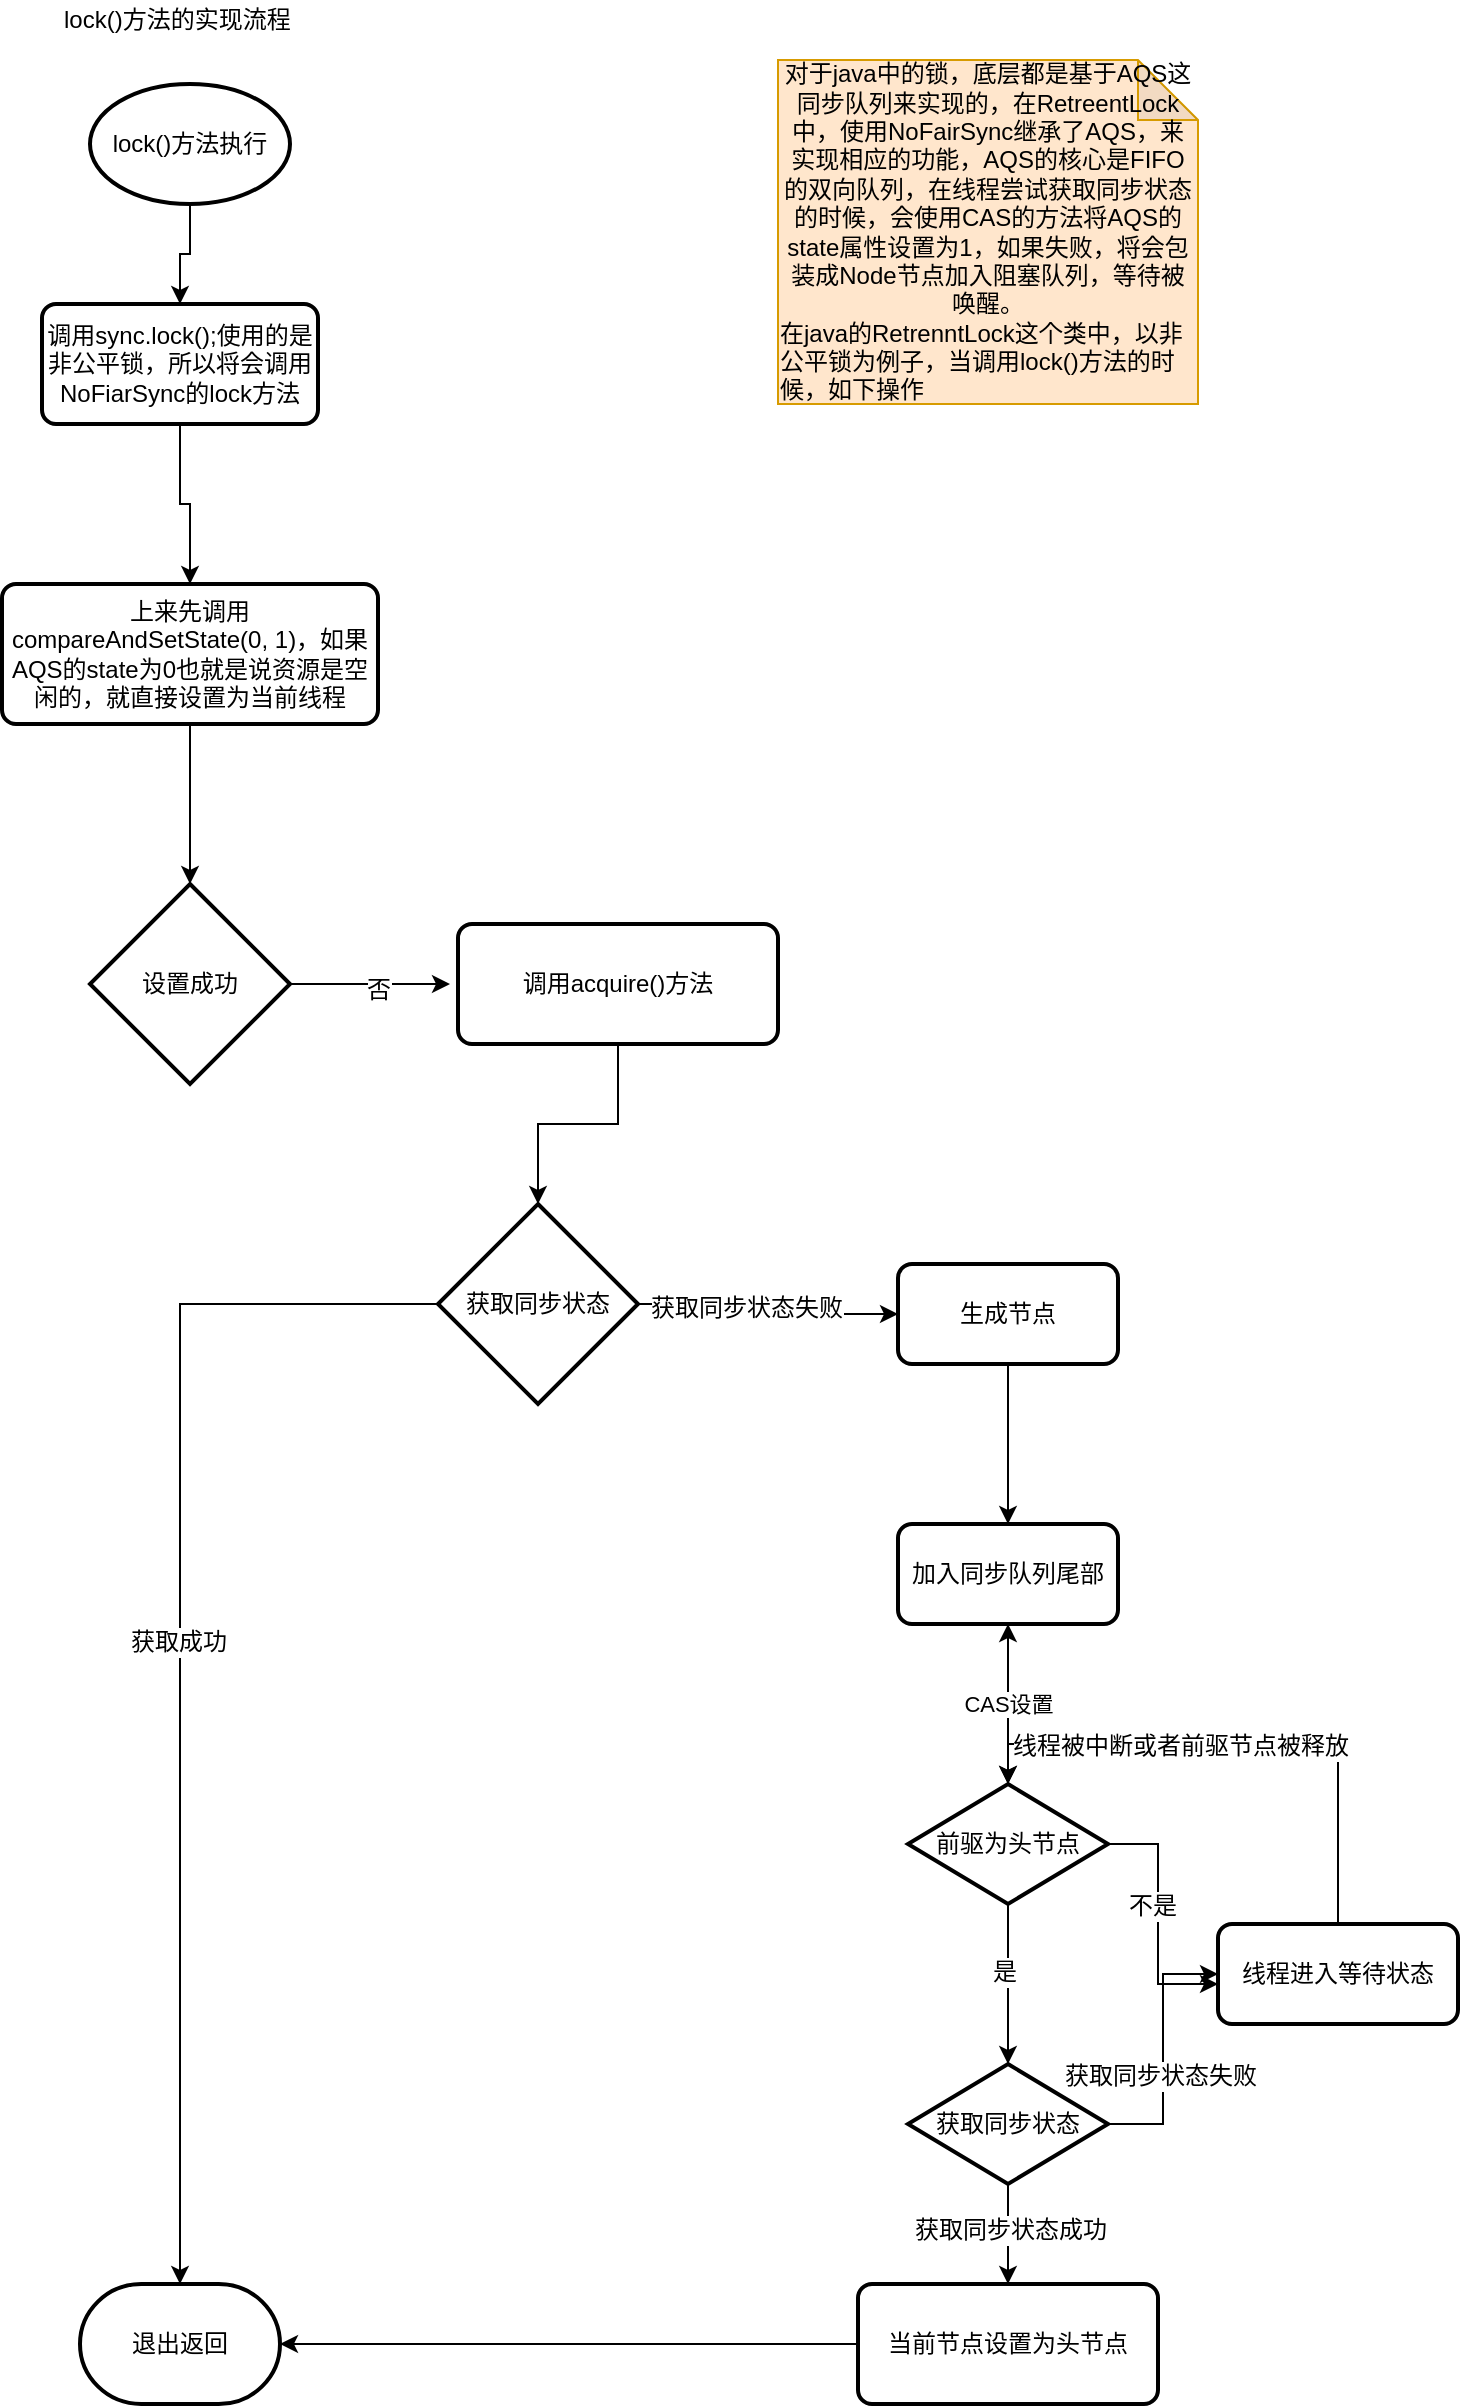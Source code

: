 <mxfile version="10.7.7" type="device"><diagram id="Z48nbZ9vnpoNbGAkyoAM" name="Page-1"><mxGraphModel dx="1078" dy="816" grid="1" gridSize="10" guides="1" tooltips="1" connect="1" arrows="1" fold="1" page="1" pageScale="1" pageWidth="1169" pageHeight="827" math="0" shadow="0"><root><mxCell id="0"/><mxCell id="1" parent="0"/><mxCell id="Hk-SdTTqtEbF0xCdnsPx-1" value="lock()方法的实现流程&lt;br&gt;&lt;br&gt;" style="text;html=1;resizable=0;points=[];autosize=1;align=left;verticalAlign=top;spacingTop=-4;" vertex="1" parent="1"><mxGeometry x="231" y="98" width="130" height="30" as="geometry"/></mxCell><mxCell id="Hk-SdTTqtEbF0xCdnsPx-2" value="对于java中的锁，底层都是基于AQS这同步队列来实现的，在RetreentLock中，使用NoFairSync继承了AQS，来实现相应的功能，AQS的核心是FIFO的双向队列，在线程尝试获取同步状态的时候，会使用CAS的方法将AQS的state属性设置为1，如果失败，将会包装成Node节点加入阻塞队列，等待被唤醒。&lt;br&gt;&lt;div style=&quot;text-align: left&quot;&gt;在java的RetrenntLock这个类中，以非公平锁为例子，当调用lock()方法的时候，如下操作&lt;/div&gt;" style="shape=note;whiteSpace=wrap;html=1;backgroundOutline=1;darkOpacity=0.05;fillColor=#ffe6cc;strokeColor=#d79b00;" vertex="1" parent="1"><mxGeometry x="590" y="128" width="210" height="172" as="geometry"/></mxCell><mxCell id="Hk-SdTTqtEbF0xCdnsPx-5" value="" style="edgeStyle=orthogonalEdgeStyle;rounded=0;orthogonalLoop=1;jettySize=auto;html=1;" edge="1" parent="1" source="Hk-SdTTqtEbF0xCdnsPx-3" target="Hk-SdTTqtEbF0xCdnsPx-4"><mxGeometry relative="1" as="geometry"/></mxCell><mxCell id="Hk-SdTTqtEbF0xCdnsPx-3" value="lock()方法执行" style="strokeWidth=2;html=1;shape=mxgraph.flowchart.start_1;whiteSpace=wrap;" vertex="1" parent="1"><mxGeometry x="246" y="140" width="100" height="60" as="geometry"/></mxCell><mxCell id="Hk-SdTTqtEbF0xCdnsPx-7" value="" style="edgeStyle=orthogonalEdgeStyle;rounded=0;orthogonalLoop=1;jettySize=auto;html=1;" edge="1" parent="1" source="Hk-SdTTqtEbF0xCdnsPx-4" target="Hk-SdTTqtEbF0xCdnsPx-6"><mxGeometry relative="1" as="geometry"/></mxCell><mxCell id="Hk-SdTTqtEbF0xCdnsPx-4" value="调用sync.lock();使用的是非公平锁，所以将会调用NoFiarSync的lock方法" style="rounded=1;whiteSpace=wrap;html=1;absoluteArcSize=1;arcSize=14;strokeWidth=2;" vertex="1" parent="1"><mxGeometry x="222" y="250" width="138" height="60" as="geometry"/></mxCell><mxCell id="Hk-SdTTqtEbF0xCdnsPx-9" value="" style="edgeStyle=orthogonalEdgeStyle;rounded=0;orthogonalLoop=1;jettySize=auto;html=1;" edge="1" parent="1" source="Hk-SdTTqtEbF0xCdnsPx-6"><mxGeometry relative="1" as="geometry"><mxPoint x="296" y="540" as="targetPoint"/></mxGeometry></mxCell><mxCell id="Hk-SdTTqtEbF0xCdnsPx-6" value="上来先调用&lt;span&gt;compareAndSetState&lt;/span&gt;&lt;span&gt;(&lt;/span&gt;&lt;span&gt;0&lt;/span&gt;&lt;span&gt;, &lt;/span&gt;&lt;span&gt;1&lt;/span&gt;&lt;span&gt;)，如果AQS的state为0也就是说资源是空闲的，就直接设置为当前线程&lt;/span&gt;" style="rounded=1;whiteSpace=wrap;html=1;absoluteArcSize=1;arcSize=14;strokeWidth=2;" vertex="1" parent="1"><mxGeometry x="202" y="390" width="188" height="70" as="geometry"/></mxCell><mxCell id="Hk-SdTTqtEbF0xCdnsPx-12" value="" style="edgeStyle=orthogonalEdgeStyle;rounded=0;orthogonalLoop=1;jettySize=auto;html=1;" edge="1" parent="1" source="Hk-SdTTqtEbF0xCdnsPx-10"><mxGeometry relative="1" as="geometry"><mxPoint x="426" y="590" as="targetPoint"/></mxGeometry></mxCell><mxCell id="Hk-SdTTqtEbF0xCdnsPx-13" value="否" style="text;html=1;resizable=0;points=[];align=center;verticalAlign=middle;labelBackgroundColor=#ffffff;" vertex="1" connectable="0" parent="Hk-SdTTqtEbF0xCdnsPx-12"><mxGeometry x="0.1" y="-2" relative="1" as="geometry"><mxPoint as="offset"/></mxGeometry></mxCell><mxCell id="Hk-SdTTqtEbF0xCdnsPx-10" value="设置成功" style="strokeWidth=2;html=1;shape=mxgraph.flowchart.decision;whiteSpace=wrap;" vertex="1" parent="1"><mxGeometry x="246" y="540" width="100" height="100" as="geometry"/></mxCell><mxCell id="Hk-SdTTqtEbF0xCdnsPx-16" value="" style="edgeStyle=orthogonalEdgeStyle;rounded=0;orthogonalLoop=1;jettySize=auto;html=1;entryX=0.5;entryY=0;entryDx=0;entryDy=0;entryPerimeter=0;" edge="1" parent="1" source="Hk-SdTTqtEbF0xCdnsPx-14" target="Hk-SdTTqtEbF0xCdnsPx-17"><mxGeometry relative="1" as="geometry"><mxPoint x="510" y="700" as="targetPoint"/></mxGeometry></mxCell><mxCell id="Hk-SdTTqtEbF0xCdnsPx-14" value="调用acquire()方法" style="rounded=1;whiteSpace=wrap;html=1;absoluteArcSize=1;arcSize=14;strokeWidth=2;" vertex="1" parent="1"><mxGeometry x="430" y="560" width="160" height="60" as="geometry"/></mxCell><mxCell id="Hk-SdTTqtEbF0xCdnsPx-37" value="" style="edgeStyle=orthogonalEdgeStyle;rounded=0;orthogonalLoop=1;jettySize=auto;html=1;entryX=0;entryY=0.5;entryDx=0;entryDy=0;" edge="1" parent="1" source="Hk-SdTTqtEbF0xCdnsPx-17" target="Hk-SdTTqtEbF0xCdnsPx-18"><mxGeometry relative="1" as="geometry"><mxPoint x="640" y="750" as="targetPoint"/></mxGeometry></mxCell><mxCell id="Hk-SdTTqtEbF0xCdnsPx-38" value="获取同步状态失败" style="text;html=1;resizable=0;points=[];align=center;verticalAlign=middle;labelBackgroundColor=#ffffff;" vertex="1" connectable="0" parent="Hk-SdTTqtEbF0xCdnsPx-37"><mxGeometry x="-0.011" y="-11" relative="1" as="geometry"><mxPoint as="offset"/></mxGeometry></mxCell><mxCell id="Hk-SdTTqtEbF0xCdnsPx-39" style="edgeStyle=orthogonalEdgeStyle;rounded=0;orthogonalLoop=1;jettySize=auto;html=1;entryX=0.5;entryY=0;entryDx=0;entryDy=0;entryPerimeter=0;" edge="1" parent="1" source="Hk-SdTTqtEbF0xCdnsPx-17" target="Hk-SdTTqtEbF0xCdnsPx-33"><mxGeometry relative="1" as="geometry"/></mxCell><mxCell id="Hk-SdTTqtEbF0xCdnsPx-40" value="获取成功" style="text;html=1;resizable=0;points=[];align=center;verticalAlign=middle;labelBackgroundColor=#ffffff;" vertex="1" connectable="0" parent="Hk-SdTTqtEbF0xCdnsPx-39"><mxGeometry x="-0.037" y="-1" relative="1" as="geometry"><mxPoint as="offset"/></mxGeometry></mxCell><mxCell id="Hk-SdTTqtEbF0xCdnsPx-17" value="获取同步状态" style="strokeWidth=2;html=1;shape=mxgraph.flowchart.decision;whiteSpace=wrap;" vertex="1" parent="1"><mxGeometry x="420" y="700" width="100" height="100" as="geometry"/></mxCell><mxCell id="Hk-SdTTqtEbF0xCdnsPx-20" value="" style="edgeStyle=orthogonalEdgeStyle;rounded=0;orthogonalLoop=1;jettySize=auto;html=1;" edge="1" parent="1" source="Hk-SdTTqtEbF0xCdnsPx-18" target="Hk-SdTTqtEbF0xCdnsPx-19"><mxGeometry relative="1" as="geometry"/></mxCell><mxCell id="Hk-SdTTqtEbF0xCdnsPx-18" value="生成节点" style="rounded=1;whiteSpace=wrap;html=1;absoluteArcSize=1;arcSize=14;strokeWidth=2;" vertex="1" parent="1"><mxGeometry x="650" y="730" width="110" height="50" as="geometry"/></mxCell><mxCell id="Hk-SdTTqtEbF0xCdnsPx-22" value="" style="edgeStyle=orthogonalEdgeStyle;rounded=0;orthogonalLoop=1;jettySize=auto;html=1;" edge="1" parent="1" source="Hk-SdTTqtEbF0xCdnsPx-19"><mxGeometry relative="1" as="geometry"><mxPoint x="705" y="990" as="targetPoint"/></mxGeometry></mxCell><mxCell id="Hk-SdTTqtEbF0xCdnsPx-19" value="加入同步队列尾部" style="rounded=1;whiteSpace=wrap;html=1;absoluteArcSize=1;arcSize=14;strokeWidth=2;" vertex="1" parent="1"><mxGeometry x="650" y="860" width="110" height="50" as="geometry"/></mxCell><mxCell id="Hk-SdTTqtEbF0xCdnsPx-24" value="CAS设置" style="edgeStyle=orthogonalEdgeStyle;rounded=0;orthogonalLoop=1;jettySize=auto;html=1;" edge="1" parent="1" source="Hk-SdTTqtEbF0xCdnsPx-23" target="Hk-SdTTqtEbF0xCdnsPx-19"><mxGeometry relative="1" as="geometry"/></mxCell><mxCell id="Hk-SdTTqtEbF0xCdnsPx-26" value="" style="edgeStyle=orthogonalEdgeStyle;rounded=0;orthogonalLoop=1;jettySize=auto;html=1;" edge="1" parent="1" source="Hk-SdTTqtEbF0xCdnsPx-23" target="Hk-SdTTqtEbF0xCdnsPx-25"><mxGeometry relative="1" as="geometry"/></mxCell><mxCell id="Hk-SdTTqtEbF0xCdnsPx-41" value="是" style="text;html=1;resizable=0;points=[];align=center;verticalAlign=middle;labelBackgroundColor=#ffffff;" vertex="1" connectable="0" parent="Hk-SdTTqtEbF0xCdnsPx-26"><mxGeometry x="-0.15" y="-2" relative="1" as="geometry"><mxPoint as="offset"/></mxGeometry></mxCell><mxCell id="Hk-SdTTqtEbF0xCdnsPx-44" style="edgeStyle=orthogonalEdgeStyle;rounded=0;orthogonalLoop=1;jettySize=auto;html=1;exitX=1;exitY=0.5;exitDx=0;exitDy=0;exitPerimeter=0;" edge="1" parent="1" source="Hk-SdTTqtEbF0xCdnsPx-23"><mxGeometry relative="1" as="geometry"><mxPoint x="810" y="1090" as="targetPoint"/><Array as="points"><mxPoint x="780" y="1020"/><mxPoint x="780" y="1090"/></Array></mxGeometry></mxCell><mxCell id="Hk-SdTTqtEbF0xCdnsPx-45" value="不是" style="text;html=1;resizable=0;points=[];align=center;verticalAlign=middle;labelBackgroundColor=#ffffff;" vertex="1" connectable="0" parent="Hk-SdTTqtEbF0xCdnsPx-44"><mxGeometry x="-0.104" y="-3" relative="1" as="geometry"><mxPoint as="offset"/></mxGeometry></mxCell><mxCell id="Hk-SdTTqtEbF0xCdnsPx-23" value="前驱为头节点" style="strokeWidth=2;html=1;shape=mxgraph.flowchart.decision;whiteSpace=wrap;" vertex="1" parent="1"><mxGeometry x="655" y="990" width="100" height="60" as="geometry"/></mxCell><mxCell id="Hk-SdTTqtEbF0xCdnsPx-32" value="" style="edgeStyle=orthogonalEdgeStyle;rounded=0;orthogonalLoop=1;jettySize=auto;html=1;" edge="1" parent="1" source="Hk-SdTTqtEbF0xCdnsPx-25" target="Hk-SdTTqtEbF0xCdnsPx-31"><mxGeometry relative="1" as="geometry"/></mxCell><mxCell id="Hk-SdTTqtEbF0xCdnsPx-46" value="获取同步状态成功" style="text;html=1;resizable=0;points=[];align=center;verticalAlign=middle;labelBackgroundColor=#ffffff;" vertex="1" connectable="0" parent="Hk-SdTTqtEbF0xCdnsPx-32"><mxGeometry x="-0.08" y="1" relative="1" as="geometry"><mxPoint as="offset"/></mxGeometry></mxCell><mxCell id="Hk-SdTTqtEbF0xCdnsPx-43" style="edgeStyle=orthogonalEdgeStyle;rounded=0;orthogonalLoop=1;jettySize=auto;html=1;exitX=1;exitY=0.5;exitDx=0;exitDy=0;exitPerimeter=0;entryX=0;entryY=0.5;entryDx=0;entryDy=0;" edge="1" parent="1" source="Hk-SdTTqtEbF0xCdnsPx-25" target="Hk-SdTTqtEbF0xCdnsPx-42"><mxGeometry relative="1" as="geometry"/></mxCell><mxCell id="Hk-SdTTqtEbF0xCdnsPx-47" value="获取同步状态失败" style="text;html=1;resizable=0;points=[];align=center;verticalAlign=middle;labelBackgroundColor=#ffffff;" vertex="1" connectable="0" parent="Hk-SdTTqtEbF0xCdnsPx-43"><mxGeometry x="-0.2" y="2" relative="1" as="geometry"><mxPoint as="offset"/></mxGeometry></mxCell><mxCell id="Hk-SdTTqtEbF0xCdnsPx-25" value="获取同步状态" style="strokeWidth=2;html=1;shape=mxgraph.flowchart.decision;whiteSpace=wrap;" vertex="1" parent="1"><mxGeometry x="655" y="1130" width="100" height="60" as="geometry"/></mxCell><mxCell id="Hk-SdTTqtEbF0xCdnsPx-35" value="" style="edgeStyle=orthogonalEdgeStyle;rounded=0;orthogonalLoop=1;jettySize=auto;html=1;" edge="1" parent="1" source="Hk-SdTTqtEbF0xCdnsPx-31" target="Hk-SdTTqtEbF0xCdnsPx-33"><mxGeometry relative="1" as="geometry"><mxPoint x="550" y="1270" as="targetPoint"/></mxGeometry></mxCell><mxCell id="Hk-SdTTqtEbF0xCdnsPx-31" value="当前节点设置为头节点" style="rounded=1;whiteSpace=wrap;html=1;absoluteArcSize=1;arcSize=14;strokeWidth=2;" vertex="1" parent="1"><mxGeometry x="630" y="1240" width="150" height="60" as="geometry"/></mxCell><mxCell id="Hk-SdTTqtEbF0xCdnsPx-33" value="退出返回" style="strokeWidth=2;html=1;shape=mxgraph.flowchart.terminator;whiteSpace=wrap;" vertex="1" parent="1"><mxGeometry x="241" y="1240" width="100" height="60" as="geometry"/></mxCell><mxCell id="Hk-SdTTqtEbF0xCdnsPx-48" style="edgeStyle=orthogonalEdgeStyle;rounded=0;orthogonalLoop=1;jettySize=auto;html=1;exitX=0.5;exitY=0;exitDx=0;exitDy=0;entryX=0.5;entryY=0;entryDx=0;entryDy=0;entryPerimeter=0;" edge="1" parent="1" source="Hk-SdTTqtEbF0xCdnsPx-42" target="Hk-SdTTqtEbF0xCdnsPx-23"><mxGeometry relative="1" as="geometry"/></mxCell><mxCell id="Hk-SdTTqtEbF0xCdnsPx-49" value="线程被中断或者前驱节点被释放" style="text;html=1;resizable=0;points=[];align=center;verticalAlign=middle;labelBackgroundColor=#ffffff;" vertex="1" connectable="0" parent="Hk-SdTTqtEbF0xCdnsPx-48"><mxGeometry x="0.229" y="1" relative="1" as="geometry"><mxPoint as="offset"/></mxGeometry></mxCell><mxCell id="Hk-SdTTqtEbF0xCdnsPx-42" value="线程进入等待状态" style="rounded=1;whiteSpace=wrap;html=1;absoluteArcSize=1;arcSize=14;strokeWidth=2;" vertex="1" parent="1"><mxGeometry x="810" y="1060" width="120" height="50" as="geometry"/></mxCell></root></mxGraphModel></diagram></mxfile>